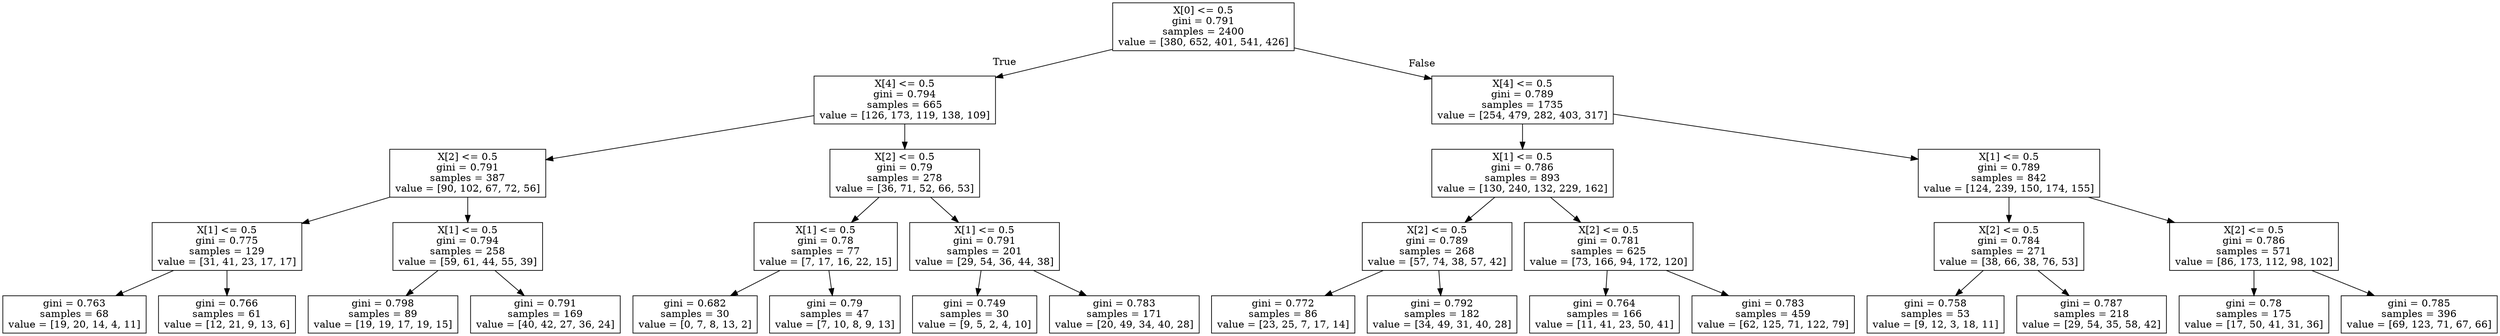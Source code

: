 digraph Tree {
node [shape=box] ;
0 [label="X[0] <= 0.5\ngini = 0.791\nsamples = 2400\nvalue = [380, 652, 401, 541, 426]"] ;
1 [label="X[4] <= 0.5\ngini = 0.794\nsamples = 665\nvalue = [126, 173, 119, 138, 109]"] ;
0 -> 1 [labeldistance=2.5, labelangle=45, headlabel="True"] ;
2 [label="X[2] <= 0.5\ngini = 0.791\nsamples = 387\nvalue = [90, 102, 67, 72, 56]"] ;
1 -> 2 ;
3 [label="X[1] <= 0.5\ngini = 0.775\nsamples = 129\nvalue = [31, 41, 23, 17, 17]"] ;
2 -> 3 ;
4 [label="gini = 0.763\nsamples = 68\nvalue = [19, 20, 14, 4, 11]"] ;
3 -> 4 ;
5 [label="gini = 0.766\nsamples = 61\nvalue = [12, 21, 9, 13, 6]"] ;
3 -> 5 ;
6 [label="X[1] <= 0.5\ngini = 0.794\nsamples = 258\nvalue = [59, 61, 44, 55, 39]"] ;
2 -> 6 ;
7 [label="gini = 0.798\nsamples = 89\nvalue = [19, 19, 17, 19, 15]"] ;
6 -> 7 ;
8 [label="gini = 0.791\nsamples = 169\nvalue = [40, 42, 27, 36, 24]"] ;
6 -> 8 ;
9 [label="X[2] <= 0.5\ngini = 0.79\nsamples = 278\nvalue = [36, 71, 52, 66, 53]"] ;
1 -> 9 ;
10 [label="X[1] <= 0.5\ngini = 0.78\nsamples = 77\nvalue = [7, 17, 16, 22, 15]"] ;
9 -> 10 ;
11 [label="gini = 0.682\nsamples = 30\nvalue = [0, 7, 8, 13, 2]"] ;
10 -> 11 ;
12 [label="gini = 0.79\nsamples = 47\nvalue = [7, 10, 8, 9, 13]"] ;
10 -> 12 ;
13 [label="X[1] <= 0.5\ngini = 0.791\nsamples = 201\nvalue = [29, 54, 36, 44, 38]"] ;
9 -> 13 ;
14 [label="gini = 0.749\nsamples = 30\nvalue = [9, 5, 2, 4, 10]"] ;
13 -> 14 ;
15 [label="gini = 0.783\nsamples = 171\nvalue = [20, 49, 34, 40, 28]"] ;
13 -> 15 ;
16 [label="X[4] <= 0.5\ngini = 0.789\nsamples = 1735\nvalue = [254, 479, 282, 403, 317]"] ;
0 -> 16 [labeldistance=2.5, labelangle=-45, headlabel="False"] ;
17 [label="X[1] <= 0.5\ngini = 0.786\nsamples = 893\nvalue = [130, 240, 132, 229, 162]"] ;
16 -> 17 ;
18 [label="X[2] <= 0.5\ngini = 0.789\nsamples = 268\nvalue = [57, 74, 38, 57, 42]"] ;
17 -> 18 ;
19 [label="gini = 0.772\nsamples = 86\nvalue = [23, 25, 7, 17, 14]"] ;
18 -> 19 ;
20 [label="gini = 0.792\nsamples = 182\nvalue = [34, 49, 31, 40, 28]"] ;
18 -> 20 ;
21 [label="X[2] <= 0.5\ngini = 0.781\nsamples = 625\nvalue = [73, 166, 94, 172, 120]"] ;
17 -> 21 ;
22 [label="gini = 0.764\nsamples = 166\nvalue = [11, 41, 23, 50, 41]"] ;
21 -> 22 ;
23 [label="gini = 0.783\nsamples = 459\nvalue = [62, 125, 71, 122, 79]"] ;
21 -> 23 ;
24 [label="X[1] <= 0.5\ngini = 0.789\nsamples = 842\nvalue = [124, 239, 150, 174, 155]"] ;
16 -> 24 ;
25 [label="X[2] <= 0.5\ngini = 0.784\nsamples = 271\nvalue = [38, 66, 38, 76, 53]"] ;
24 -> 25 ;
26 [label="gini = 0.758\nsamples = 53\nvalue = [9, 12, 3, 18, 11]"] ;
25 -> 26 ;
27 [label="gini = 0.787\nsamples = 218\nvalue = [29, 54, 35, 58, 42]"] ;
25 -> 27 ;
28 [label="X[2] <= 0.5\ngini = 0.786\nsamples = 571\nvalue = [86, 173, 112, 98, 102]"] ;
24 -> 28 ;
29 [label="gini = 0.78\nsamples = 175\nvalue = [17, 50, 41, 31, 36]"] ;
28 -> 29 ;
30 [label="gini = 0.785\nsamples = 396\nvalue = [69, 123, 71, 67, 66]"] ;
28 -> 30 ;
}